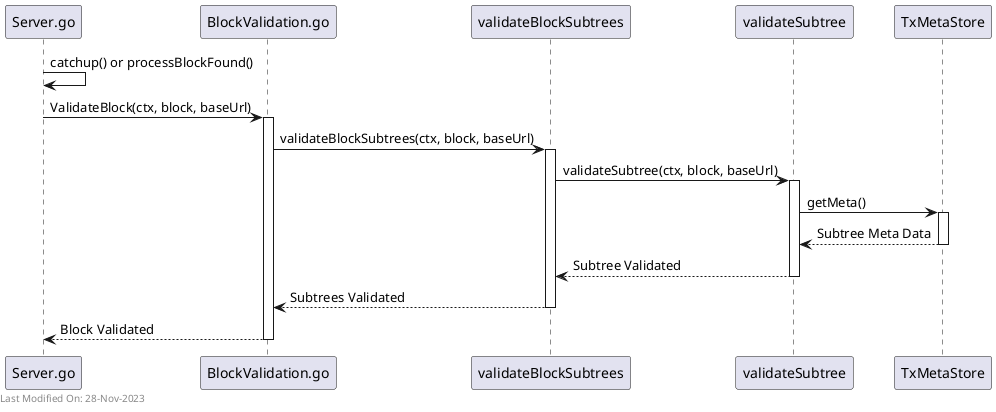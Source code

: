 @startuml
participant "Server.go" as Server
participant "BlockValidation.go" as BlockValidation
participant "validateBlockSubtrees" as ValidateBlockSubtrees
participant "validateSubtree" as ValidateSubtree
participant "TxMetaStore" as TxMetaStore

Server -> Server: catchup() or processBlockFound()

Server -> BlockValidation: ValidateBlock(ctx, block, baseUrl)
activate BlockValidation

BlockValidation -> ValidateBlockSubtrees: validateBlockSubtrees(ctx, block, baseUrl)
activate ValidateBlockSubtrees

ValidateBlockSubtrees -> ValidateSubtree: validateSubtree(ctx, block, baseUrl)
activate ValidateSubtree

ValidateSubtree -> TxMetaStore: getMeta()
activate TxMetaStore

TxMetaStore --> ValidateSubtree: Subtree Meta Data
deactivate TxMetaStore

ValidateSubtree --> ValidateBlockSubtrees: Subtree Validated
deactivate ValidateSubtree

ValidateBlockSubtrees --> BlockValidation: Subtrees Validated
deactivate ValidateBlockSubtrees

BlockValidation --> Server: Block Validated
deactivate BlockValidation

left footer Last Modified On: 28-Nov-2023

@enduml
